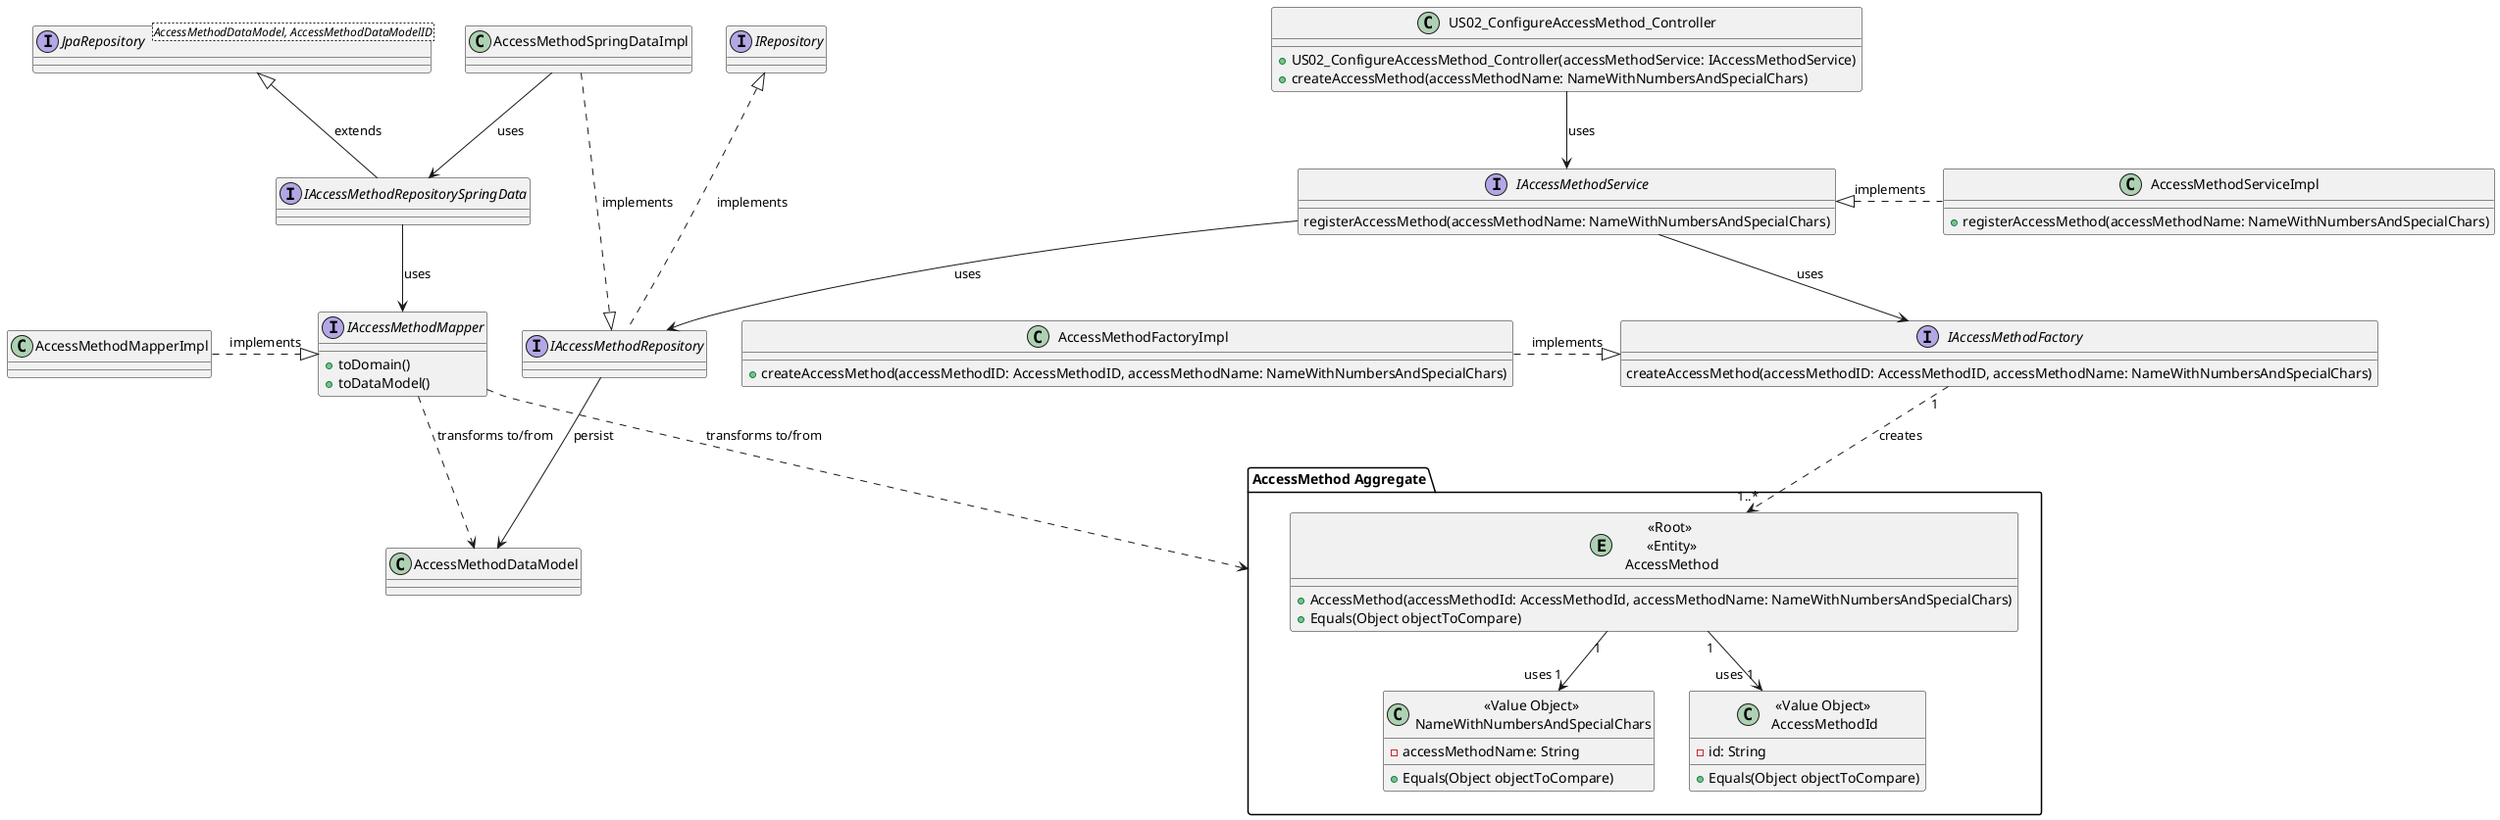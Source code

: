 @startuml


package "AccessMethod Aggregate" {
    entity "<<Root>>\n <<Entity>>\n AccessMethod" as AME{
    + AccessMethod(accessMethodId: AccessMethodId, accessMethodName: NameWithNumbersAndSpecialChars)
    + Equals(Object objectToCompare)
    }
    class "<<Value Object>>\n NameWithNumbersAndSpecialChars" as VOName{
        - accessMethodName: String
        + Equals(Object objectToCompare)
    }

    class "<<Value Object>>\n AccessMethodId" as VOId{
        - id: String
        + Equals(Object objectToCompare)
    }
}

'uses
AME "1" --> "uses 1" VOName
AME "1" --> "uses 1" VOId

interface IRepository {
}

class AccessMethodSpringDataImpl {
}

interface IAccessMethodFactory {
    createAccessMethod(accessMethodID: AccessMethodID, accessMethodName: NameWithNumbersAndSpecialChars)
}

class AccessMethodFactoryImpl {
     +createAccessMethod(accessMethodID: AccessMethodID, accessMethodName: NameWithNumbersAndSpecialChars)
}

interface IAccessMethodService {
  registerAccessMethod(accessMethodName: NameWithNumbersAndSpecialChars)
}

class AccessMethodServiceImpl {
    + registerAccessMethod(accessMethodName: NameWithNumbersAndSpecialChars)
}

interface JpaRepository<AccessMethodDataModel, AccessMethodDataModelID>{
}

class AccessMethodDataModel {
}


interface IAccessMethodRepository {
}

interface IAccessMethodMapper{
    + toDomain()
    + toDataModel()
}

class AccessMethodMapperImpl {
}

interface IAccessMethodRepositorySpringData{
}


class US02_ConfigureAccessMethod_Controller {
    +US02_ConfigureAccessMethod_Controller(accessMethodService: IAccessMethodService)
    +createAccessMethod(accessMethodName: NameWithNumbersAndSpecialChars)
}


IAccessMethodRepositorySpringData -down-> IAccessMethodMapper: uses
AccessMethodMapperImpl -right..|> IAccessMethodMapper: implements
AccessMethodSpringDataImpl -down-> IAccessMethodRepositorySpringData: uses
IAccessMethodRepositorySpringData -up-|> JpaRepository : extends
AccessMethodSpringDataImpl ..|> IAccessMethodRepository: implements
IAccessMethodRepository -up..|> IRepository: implements
IAccessMethodFactory "1" ..> "1..*" AME : creates
US02_ConfigureAccessMethod_Controller -down-> IAccessMethodService: uses
AccessMethodServiceImpl .left.|> IAccessMethodService: implements
AccessMethodFactoryImpl .right.|> IAccessMethodFactory: implements
IAccessMethodService -down-> IAccessMethodFactory: uses
IAccessMethodRepository -down-> AccessMethodDataModel: persist
IAccessMethodMapper ..> "AccessMethod Aggregate": transforms to/from
IAccessMethodMapper ..> AccessMethodDataModel: transforms to/from
IAccessMethodService --> IAccessMethodRepository: uses
@enduml